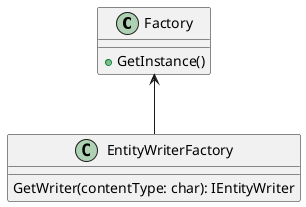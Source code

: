 

@startuml

class Factory {
    +GetInstance()
}

class EntityWriterFactory {
  GetWriter(contentType: char): IEntityWriter
}

Factory <-- EntityWriterFactory

@enduml

